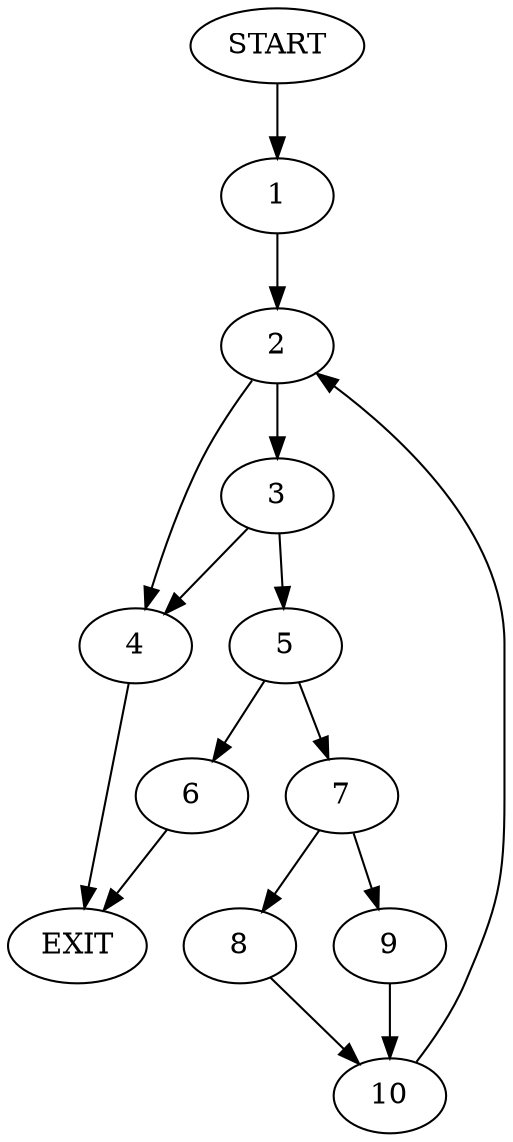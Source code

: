 digraph {
0 [label="START"]
11 [label="EXIT"]
0 -> 1
1 -> 2
2 -> 3
2 -> 4
4 -> 11
3 -> 4
3 -> 5
5 -> 6
5 -> 7
6 -> 11
7 -> 8
7 -> 9
8 -> 10
9 -> 10
10 -> 2
}
